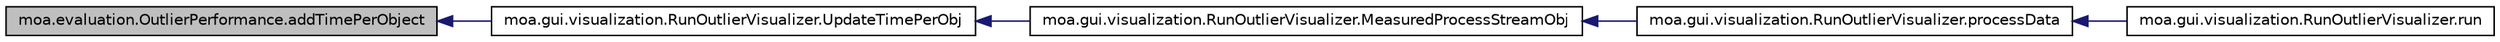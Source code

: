 digraph G
{
  edge [fontname="Helvetica",fontsize="10",labelfontname="Helvetica",labelfontsize="10"];
  node [fontname="Helvetica",fontsize="10",shape=record];
  rankdir=LR;
  Node1 [label="moa.evaluation.OutlierPerformance.addTimePerObject",height=0.2,width=0.4,color="black", fillcolor="grey75", style="filled" fontcolor="black"];
  Node1 -> Node2 [dir=back,color="midnightblue",fontsize="10",style="solid",fontname="Helvetica"];
  Node2 [label="moa.gui.visualization.RunOutlierVisualizer.UpdateTimePerObj",height=0.2,width=0.4,color="black", fillcolor="white", style="filled",URL="$classmoa_1_1gui_1_1visualization_1_1RunOutlierVisualizer.html#a27aa9ffeddf98c7fdcc70bcf310aef35"];
  Node2 -> Node3 [dir=back,color="midnightblue",fontsize="10",style="solid",fontname="Helvetica"];
  Node3 [label="moa.gui.visualization.RunOutlierVisualizer.MeasuredProcessStreamObj",height=0.2,width=0.4,color="black", fillcolor="white", style="filled",URL="$classmoa_1_1gui_1_1visualization_1_1RunOutlierVisualizer.html#a1537c39427b56defd50ac132819535db"];
  Node3 -> Node4 [dir=back,color="midnightblue",fontsize="10",style="solid",fontname="Helvetica"];
  Node4 [label="moa.gui.visualization.RunOutlierVisualizer.processData",height=0.2,width=0.4,color="black", fillcolor="white", style="filled",URL="$classmoa_1_1gui_1_1visualization_1_1RunOutlierVisualizer.html#a2ce3238eb000cd4f1be8ea553920e688"];
  Node4 -> Node5 [dir=back,color="midnightblue",fontsize="10",style="solid",fontname="Helvetica"];
  Node5 [label="moa.gui.visualization.RunOutlierVisualizer.run",height=0.2,width=0.4,color="black", fillcolor="white", style="filled",URL="$classmoa_1_1gui_1_1visualization_1_1RunOutlierVisualizer.html#a0bf0a5051db38b649892d86aa7cab5ce"];
}
